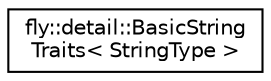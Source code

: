 digraph "Graphical Class Hierarchy"
{
 // LATEX_PDF_SIZE
  edge [fontname="Helvetica",fontsize="10",labelfontname="Helvetica",labelfontsize="10"];
  node [fontname="Helvetica",fontsize="10",shape=record];
  rankdir="LR";
  Node0 [label="fly::detail::BasicString\lTraits\< StringType \>",height=0.2,width=0.4,color="black", fillcolor="white", style="filled",URL="$structfly_1_1detail_1_1_basic_string_traits.html",tooltip=" "];
}
